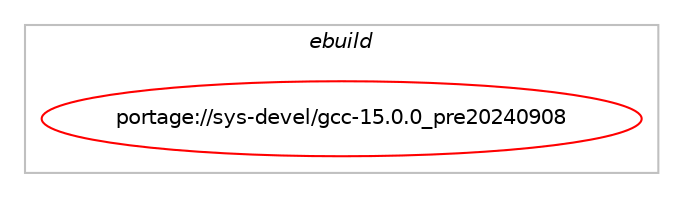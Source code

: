 digraph prolog {

# *************
# Graph options
# *************

newrank=true;
concentrate=true;
compound=true;
graph [rankdir=LR,fontname=Helvetica,fontsize=10,ranksep=1.5];#, ranksep=2.5, nodesep=0.2];
edge  [arrowhead=vee];
node  [fontname=Helvetica,fontsize=10];

# **********
# The ebuild
# **********

subgraph cluster_leftcol {
color=gray;
label=<<i>ebuild</i>>;
id [label="portage://sys-devel/gcc-15.0.0_pre20240908", color=red, width=4, href="../sys-devel/gcc-15.0.0_pre20240908.svg"];
}

# ****************
# The dependencies
# ****************

subgraph cluster_midcol {
color=gray;
label=<<i>dependencies</i>>;
subgraph cluster_compile {
fillcolor="#eeeeee";
style=filled;
label=<<i>compile</i>>;
# *** BEGIN UNKNOWN DEPENDENCY TYPE (TODO) ***
# id -> equal(use_conditional_group(positive,elibc_glibc,portage://sys-devel/gcc-15.0.0_pre20240908,[package_dependency(portage://sys-devel/gcc-15.0.0_pre20240908,install,no,sys-libs,glibc,none,[,,],[],[use(optenable(cet),negative)])]))
# *** END UNKNOWN DEPENDENCY TYPE (TODO) ***

# *** BEGIN UNKNOWN DEPENDENCY TYPE (TODO) ***
# id -> equal(use_conditional_group(positive,graphite,portage://sys-devel/gcc-15.0.0_pre20240908,[package_dependency(portage://sys-devel/gcc-15.0.0_pre20240908,install,no,dev-libs,isl,greaterequal,[0.14,,,0.14],[slot(0),equal],[])]))
# *** END UNKNOWN DEPENDENCY TYPE (TODO) ***

# *** BEGIN UNKNOWN DEPENDENCY TYPE (TODO) ***
# id -> equal(use_conditional_group(positive,nls,portage://sys-devel/gcc-15.0.0_pre20240908,[package_dependency(portage://sys-devel/gcc-15.0.0_pre20240908,install,no,virtual,libintl,none,[,,],[],[])]))
# *** END UNKNOWN DEPENDENCY TYPE (TODO) ***

# *** BEGIN UNKNOWN DEPENDENCY TYPE (TODO) ***
# id -> equal(use_conditional_group(positive,objc-gc,portage://sys-devel/gcc-15.0.0_pre20240908,[package_dependency(portage://sys-devel/gcc-15.0.0_pre20240908,install,no,dev-libs,boehm-gc,greaterequal,[7.4.2,,,7.4.2],[],[])]))
# *** END UNKNOWN DEPENDENCY TYPE (TODO) ***

# *** BEGIN UNKNOWN DEPENDENCY TYPE (TODO) ***
# id -> equal(use_conditional_group(positive,sanitize,portage://sys-devel/gcc-15.0.0_pre20240908,[package_dependency(portage://sys-devel/gcc-15.0.0_pre20240908,install,no,virtual,libcrypt,none,[,,],[],[])]))
# *** END UNKNOWN DEPENDENCY TYPE (TODO) ***

# *** BEGIN UNKNOWN DEPENDENCY TYPE (TODO) ***
# id -> equal(use_conditional_group(positive,systemtap,portage://sys-devel/gcc-15.0.0_pre20240908,[package_dependency(portage://sys-devel/gcc-15.0.0_pre20240908,install,no,dev-debug,systemtap,none,[,,],[],[])]))
# *** END UNKNOWN DEPENDENCY TYPE (TODO) ***

# *** BEGIN UNKNOWN DEPENDENCY TYPE (TODO) ***
# id -> equal(use_conditional_group(positive,zstd,portage://sys-devel/gcc-15.0.0_pre20240908,[package_dependency(portage://sys-devel/gcc-15.0.0_pre20240908,install,no,app-arch,zstd,none,[,,],any_same_slot,[])]))
# *** END UNKNOWN DEPENDENCY TYPE (TODO) ***

# *** BEGIN UNKNOWN DEPENDENCY TYPE (TODO) ***
# id -> equal(package_dependency(portage://sys-devel/gcc-15.0.0_pre20240908,install,no,dev-libs,gmp,greaterequal,[4.3.2,,,4.3.2],[slot(0),equal],[]))
# *** END UNKNOWN DEPENDENCY TYPE (TODO) ***

# *** BEGIN UNKNOWN DEPENDENCY TYPE (TODO) ***
# id -> equal(package_dependency(portage://sys-devel/gcc-15.0.0_pre20240908,install,no,dev-libs,mpc,greaterequal,[0.8.1,,,0.8.1],[slot(0),equal],[]))
# *** END UNKNOWN DEPENDENCY TYPE (TODO) ***

# *** BEGIN UNKNOWN DEPENDENCY TYPE (TODO) ***
# id -> equal(package_dependency(portage://sys-devel/gcc-15.0.0_pre20240908,install,no,dev-libs,mpfr,greaterequal,[2.4.2,,,2.4.2],[slot(0),equal],[]))
# *** END UNKNOWN DEPENDENCY TYPE (TODO) ***

# *** BEGIN UNKNOWN DEPENDENCY TYPE (TODO) ***
# id -> equal(package_dependency(portage://sys-devel/gcc-15.0.0_pre20240908,install,no,sys-libs,zlib,none,[,,],[],[]))
# *** END UNKNOWN DEPENDENCY TYPE (TODO) ***

# *** BEGIN UNKNOWN DEPENDENCY TYPE (TODO) ***
# id -> equal(package_dependency(portage://sys-devel/gcc-15.0.0_pre20240908,install,no,virtual,libiconv,none,[,,],[],[]))
# *** END UNKNOWN DEPENDENCY TYPE (TODO) ***

}
subgraph cluster_compileandrun {
fillcolor="#eeeeee";
style=filled;
label=<<i>compile and run</i>>;
}
subgraph cluster_run {
fillcolor="#eeeeee";
style=filled;
label=<<i>run</i>>;
# *** BEGIN UNKNOWN DEPENDENCY TYPE (TODO) ***
# id -> equal(use_conditional_group(positive,elibc_glibc,portage://sys-devel/gcc-15.0.0_pre20240908,[package_dependency(portage://sys-devel/gcc-15.0.0_pre20240908,run,no,sys-libs,glibc,none,[,,],[],[use(optenable(cet),negative)])]))
# *** END UNKNOWN DEPENDENCY TYPE (TODO) ***

# *** BEGIN UNKNOWN DEPENDENCY TYPE (TODO) ***
# id -> equal(use_conditional_group(positive,graphite,portage://sys-devel/gcc-15.0.0_pre20240908,[package_dependency(portage://sys-devel/gcc-15.0.0_pre20240908,run,no,dev-libs,isl,greaterequal,[0.14,,,0.14],[slot(0),equal],[])]))
# *** END UNKNOWN DEPENDENCY TYPE (TODO) ***

# *** BEGIN UNKNOWN DEPENDENCY TYPE (TODO) ***
# id -> equal(use_conditional_group(positive,nls,portage://sys-devel/gcc-15.0.0_pre20240908,[package_dependency(portage://sys-devel/gcc-15.0.0_pre20240908,run,no,virtual,libintl,none,[,,],[],[])]))
# *** END UNKNOWN DEPENDENCY TYPE (TODO) ***

# *** BEGIN UNKNOWN DEPENDENCY TYPE (TODO) ***
# id -> equal(use_conditional_group(positive,objc-gc,portage://sys-devel/gcc-15.0.0_pre20240908,[package_dependency(portage://sys-devel/gcc-15.0.0_pre20240908,run,no,dev-libs,boehm-gc,greaterequal,[7.4.2,,,7.4.2],[],[])]))
# *** END UNKNOWN DEPENDENCY TYPE (TODO) ***

# *** BEGIN UNKNOWN DEPENDENCY TYPE (TODO) ***
# id -> equal(use_conditional_group(positive,zstd,portage://sys-devel/gcc-15.0.0_pre20240908,[package_dependency(portage://sys-devel/gcc-15.0.0_pre20240908,run,no,app-arch,zstd,none,[,,],any_same_slot,[])]))
# *** END UNKNOWN DEPENDENCY TYPE (TODO) ***

# *** BEGIN UNKNOWN DEPENDENCY TYPE (TODO) ***
# id -> equal(package_dependency(portage://sys-devel/gcc-15.0.0_pre20240908,run,no,dev-libs,gmp,greaterequal,[4.3.2,,,4.3.2],[slot(0),equal],[]))
# *** END UNKNOWN DEPENDENCY TYPE (TODO) ***

# *** BEGIN UNKNOWN DEPENDENCY TYPE (TODO) ***
# id -> equal(package_dependency(portage://sys-devel/gcc-15.0.0_pre20240908,run,no,dev-libs,mpc,greaterequal,[0.8.1,,,0.8.1],[slot(0),equal],[]))
# *** END UNKNOWN DEPENDENCY TYPE (TODO) ***

# *** BEGIN UNKNOWN DEPENDENCY TYPE (TODO) ***
# id -> equal(package_dependency(portage://sys-devel/gcc-15.0.0_pre20240908,run,no,dev-libs,mpfr,greaterequal,[2.4.2,,,2.4.2],[slot(0),equal],[]))
# *** END UNKNOWN DEPENDENCY TYPE (TODO) ***

# *** BEGIN UNKNOWN DEPENDENCY TYPE (TODO) ***
# id -> equal(package_dependency(portage://sys-devel/gcc-15.0.0_pre20240908,run,no,sys-libs,zlib,none,[,,],[],[]))
# *** END UNKNOWN DEPENDENCY TYPE (TODO) ***

# *** BEGIN UNKNOWN DEPENDENCY TYPE (TODO) ***
# id -> equal(package_dependency(portage://sys-devel/gcc-15.0.0_pre20240908,run,no,virtual,libiconv,none,[,,],[],[]))
# *** END UNKNOWN DEPENDENCY TYPE (TODO) ***

}
}

# **************
# The candidates
# **************

subgraph cluster_choices {
rank=same;
color=gray;
label=<<i>candidates</i>>;

}

}
